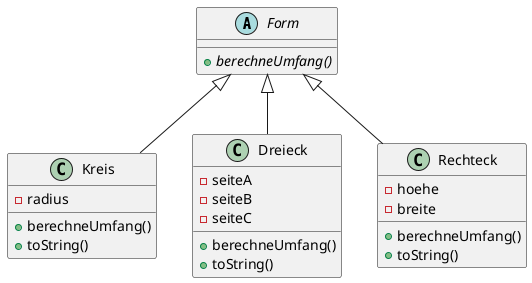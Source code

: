 @startuml

abstract class Form {
    +{abstract} berechneUmfang()
}

Form <|-- Kreis
Form <|-- Dreieck
Form <|-- Rechteck

class Kreis {
    -radius
    +berechneUmfang()
    +toString()
}

class Dreieck {
    -seiteA
    -seiteB
    -seiteC
    +berechneUmfang()
    +toString()
}

class Rechteck {
    -hoehe
    -breite
    +berechneUmfang()
    +toString()
}

@enduml
